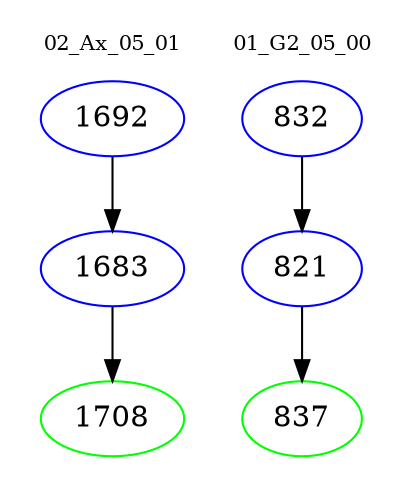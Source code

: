 digraph{
subgraph cluster_0 {
color = white
label = "02_Ax_05_01";
fontsize=10;
T0_1692 [label="1692", color="blue"]
T0_1692 -> T0_1683 [color="black"]
T0_1683 [label="1683", color="blue"]
T0_1683 -> T0_1708 [color="black"]
T0_1708 [label="1708", color="green"]
}
subgraph cluster_1 {
color = white
label = "01_G2_05_00";
fontsize=10;
T1_832 [label="832", color="blue"]
T1_832 -> T1_821 [color="black"]
T1_821 [label="821", color="blue"]
T1_821 -> T1_837 [color="black"]
T1_837 [label="837", color="green"]
}
}
